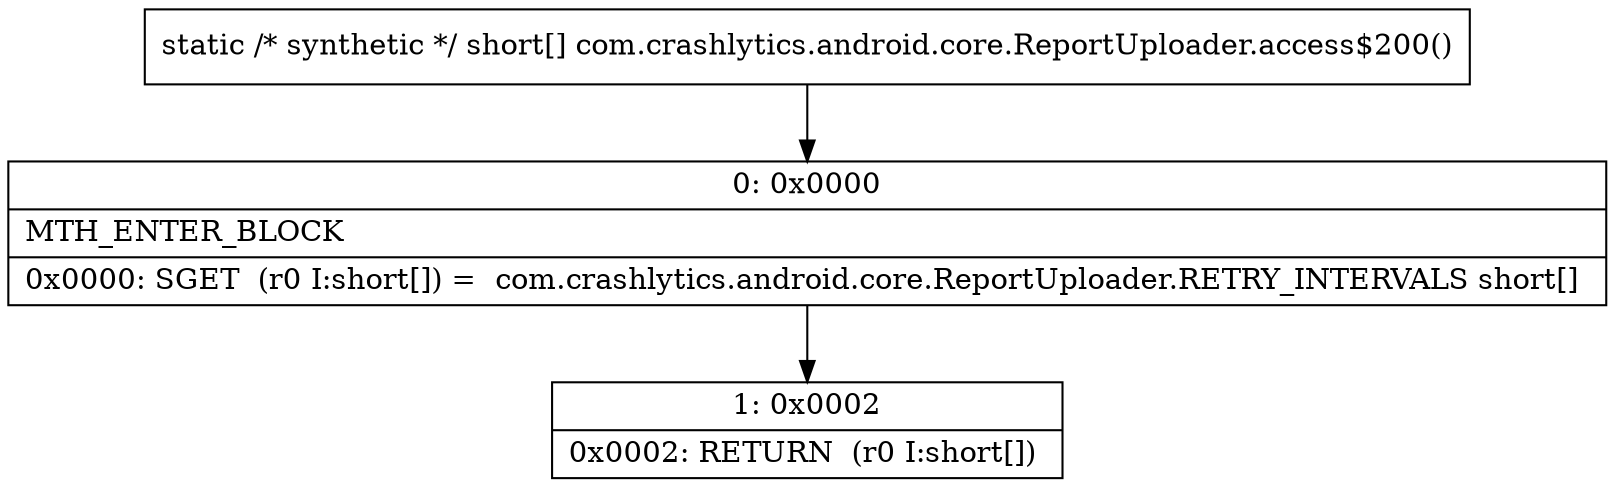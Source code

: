digraph "CFG forcom.crashlytics.android.core.ReportUploader.access$200()[S" {
Node_0 [shape=record,label="{0\:\ 0x0000|MTH_ENTER_BLOCK\l|0x0000: SGET  (r0 I:short[]) =  com.crashlytics.android.core.ReportUploader.RETRY_INTERVALS short[] \l}"];
Node_1 [shape=record,label="{1\:\ 0x0002|0x0002: RETURN  (r0 I:short[]) \l}"];
MethodNode[shape=record,label="{static \/* synthetic *\/ short[] com.crashlytics.android.core.ReportUploader.access$200() }"];
MethodNode -> Node_0;
Node_0 -> Node_1;
}

